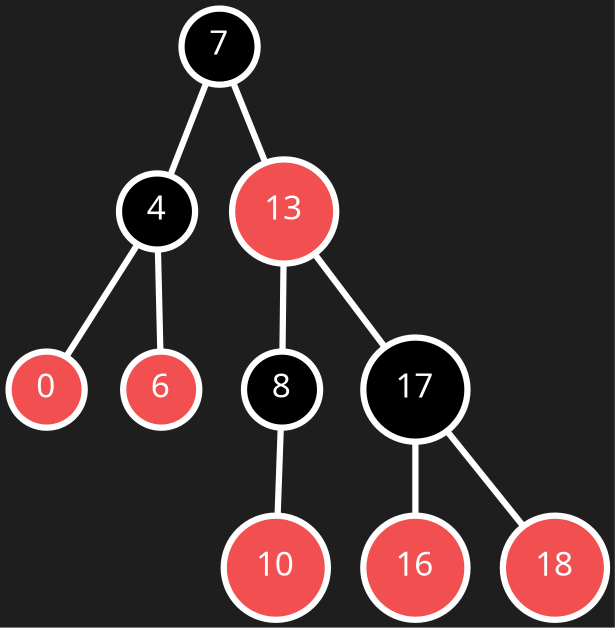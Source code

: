 digraph G {
bgcolor="#1E1E1E"
dpi = "80"7[color=white style=filled fillcolor=black shape=circle fontcolor=white fontname="Minecraft" fontsize="16" penwidth=3]
7 -> 4[color=white arrowhead=none penwidth=3]
7 -> 13[color=white arrowhead=none penwidth=3]
4[color=white style=filled fillcolor=black shape=circle fontcolor=white fontname="Minecraft" fontsize="16" penwidth=3]
4 -> 0[color=white arrowhead=none penwidth=3]
4 -> 6[color=white arrowhead=none penwidth=3]
0[color=white style=filled fillcolor="#F14F50" shape=circle fontcolor=white fontname="Minecraft" fontsize="16" penwidth=3]
6[color=white style=filled fillcolor="#F14F50" shape=circle fontcolor=white fontname="Minecraft" fontsize="16" penwidth=3]
13[color=white style=filled fillcolor="#F14F50" shape=circle fontcolor=white fontname="Minecraft" fontsize="16" penwidth=3]
13 -> 8[color=white arrowhead=none penwidth=3]
13 -> 17[color=white arrowhead=none penwidth=3]
8[color=white style=filled fillcolor=black shape=circle fontcolor=white fontname="Minecraft" fontsize="16" penwidth=3]
8 -> 10[color=white arrowhead=none penwidth=3]
10[color=white style=filled fillcolor="#F14F50" shape=circle fontcolor=white fontname="Minecraft" fontsize="16" penwidth=3]
17[color=white style=filled fillcolor=black shape=circle fontcolor=white fontname="Minecraft" fontsize="16" penwidth=3]
17 -> 16[color=white arrowhead=none penwidth=3]
17 -> 18[color=white arrowhead=none penwidth=3]
16[color=white style=filled fillcolor="#F14F50" shape=circle fontcolor=white fontname="Minecraft" fontsize="16" penwidth=3]
18[color=white style=filled fillcolor="#F14F50" shape=circle fontcolor=white fontname="Minecraft" fontsize="16" penwidth=3]
}
